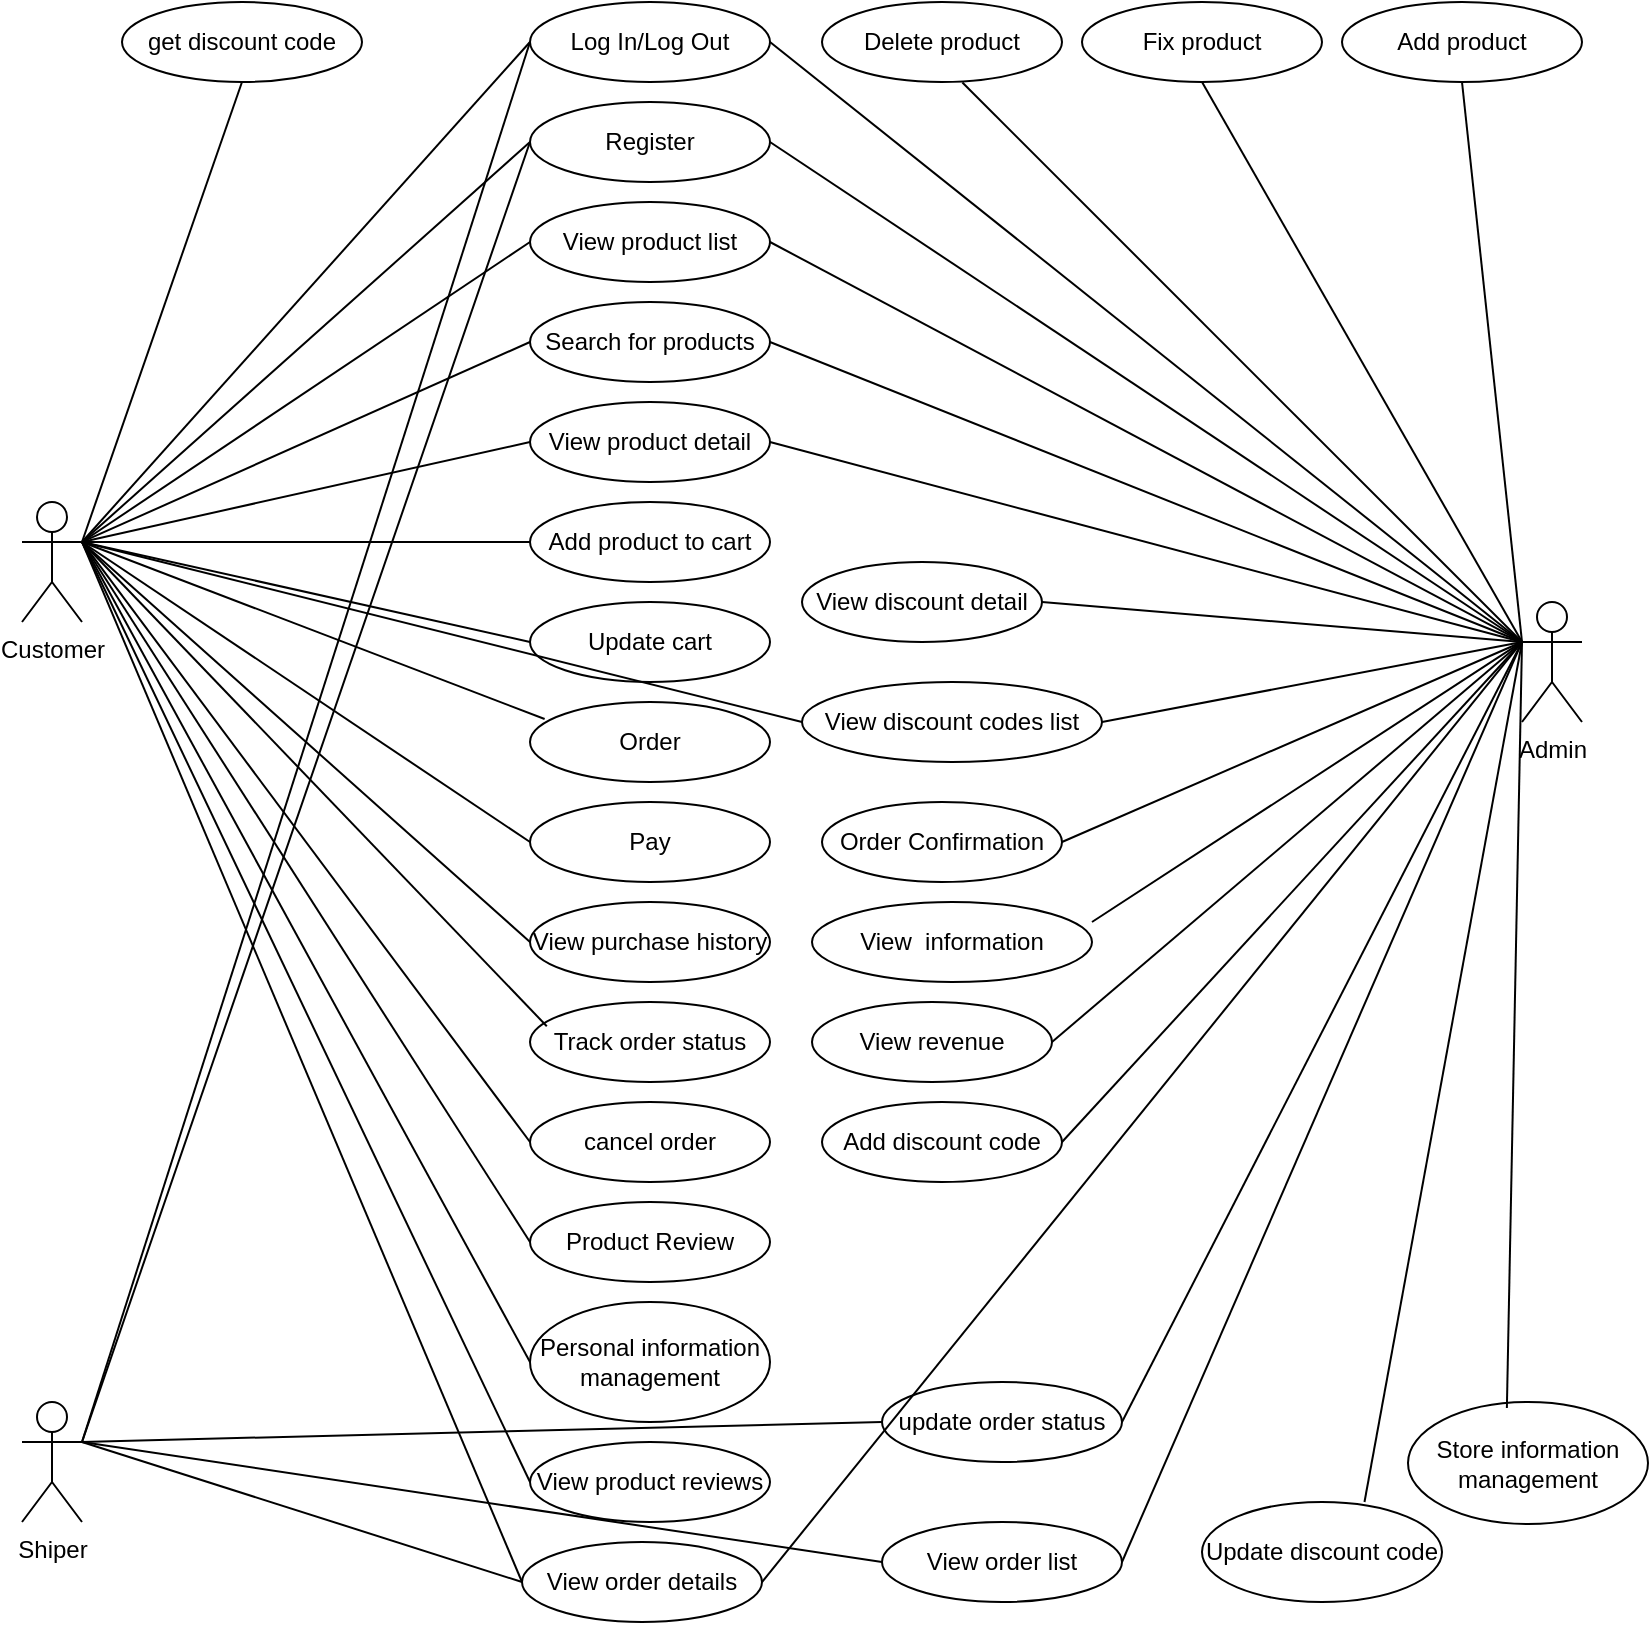 <mxfile version="26.0.16">
  <diagram name="Trang-1" id="hzGXjF6yoWx6bg2tw8JI">
    <mxGraphModel dx="1843" dy="1259" grid="0" gridSize="10" guides="1" tooltips="1" connect="1" arrows="1" fold="1" page="0" pageScale="1" pageWidth="827" pageHeight="1169" math="0" shadow="0">
      <root>
        <mxCell id="0" />
        <mxCell id="1" parent="0" />
        <mxCell id="76cQF0Q09tYwVLHvztgj-2" value="Customer" style="shape=umlActor;verticalLabelPosition=bottom;verticalAlign=top;html=1;outlineConnect=0;" vertex="1" parent="1">
          <mxGeometry x="40" y="-50" width="30" height="60" as="geometry" />
        </mxCell>
        <mxCell id="76cQF0Q09tYwVLHvztgj-3" value="Shiper" style="shape=umlActor;verticalLabelPosition=bottom;verticalAlign=top;html=1;outlineConnect=0;" vertex="1" parent="1">
          <mxGeometry x="40" y="400" width="30" height="60" as="geometry" />
        </mxCell>
        <mxCell id="76cQF0Q09tYwVLHvztgj-4" value="Log In/Log Out" style="ellipse;whiteSpace=wrap;html=1;" vertex="1" parent="1">
          <mxGeometry x="294" y="-300" width="120" height="40" as="geometry" />
        </mxCell>
        <mxCell id="76cQF0Q09tYwVLHvztgj-5" value="" style="endArrow=none;html=1;rounded=0;entryX=0;entryY=0.5;entryDx=0;entryDy=0;exitX=1;exitY=0.333;exitDx=0;exitDy=0;exitPerimeter=0;" edge="1" parent="1" source="76cQF0Q09tYwVLHvztgj-2" target="76cQF0Q09tYwVLHvztgj-4">
          <mxGeometry width="50" height="50" relative="1" as="geometry">
            <mxPoint x="76.76" y="56.58" as="sourcePoint" />
            <mxPoint x="294" y="-286.58" as="targetPoint" />
          </mxGeometry>
        </mxCell>
        <mxCell id="76cQF0Q09tYwVLHvztgj-6" value="Register" style="ellipse;whiteSpace=wrap;html=1;" vertex="1" parent="1">
          <mxGeometry x="294" y="-250" width="120" height="40" as="geometry" />
        </mxCell>
        <mxCell id="76cQF0Q09tYwVLHvztgj-9" value="" style="endArrow=none;html=1;rounded=0;entryX=0;entryY=0.5;entryDx=0;entryDy=0;exitX=1;exitY=0.333;exitDx=0;exitDy=0;exitPerimeter=0;" edge="1" parent="1" source="76cQF0Q09tYwVLHvztgj-2" target="76cQF0Q09tYwVLHvztgj-6">
          <mxGeometry width="50" height="50" relative="1" as="geometry">
            <mxPoint x="76.76" y="56.58" as="sourcePoint" />
            <mxPoint x="290.76" y="-243.42" as="targetPoint" />
          </mxGeometry>
        </mxCell>
        <mxCell id="76cQF0Q09tYwVLHvztgj-10" value="View product list" style="ellipse;whiteSpace=wrap;html=1;" vertex="1" parent="1">
          <mxGeometry x="294" y="-200" width="120" height="40" as="geometry" />
        </mxCell>
        <mxCell id="76cQF0Q09tYwVLHvztgj-11" value="" style="endArrow=none;html=1;rounded=0;entryX=0;entryY=0.5;entryDx=0;entryDy=0;exitX=1;exitY=0.333;exitDx=0;exitDy=0;exitPerimeter=0;" edge="1" parent="1" source="76cQF0Q09tYwVLHvztgj-2" target="76cQF0Q09tYwVLHvztgj-10">
          <mxGeometry width="50" height="50" relative="1" as="geometry">
            <mxPoint x="76.76" y="56.58" as="sourcePoint" />
            <mxPoint x="290.76" y="-193.42" as="targetPoint" />
          </mxGeometry>
        </mxCell>
        <mxCell id="76cQF0Q09tYwVLHvztgj-12" value="Search for products" style="ellipse;whiteSpace=wrap;html=1;" vertex="1" parent="1">
          <mxGeometry x="294" y="-150" width="120" height="40" as="geometry" />
        </mxCell>
        <mxCell id="76cQF0Q09tYwVLHvztgj-62" style="edgeStyle=orthogonalEdgeStyle;rounded=0;orthogonalLoop=1;jettySize=auto;html=1;exitX=1;exitY=0.5;exitDx=0;exitDy=0;" edge="1" parent="1" source="76cQF0Q09tYwVLHvztgj-13">
          <mxGeometry relative="1" as="geometry">
            <mxPoint x="414.143" y="-80.286" as="targetPoint" />
          </mxGeometry>
        </mxCell>
        <mxCell id="76cQF0Q09tYwVLHvztgj-13" value="View product detail" style="ellipse;whiteSpace=wrap;html=1;" vertex="1" parent="1">
          <mxGeometry x="294" y="-100" width="120" height="40" as="geometry" />
        </mxCell>
        <mxCell id="76cQF0Q09tYwVLHvztgj-14" value="Add product to cart" style="ellipse;whiteSpace=wrap;html=1;" vertex="1" parent="1">
          <mxGeometry x="294" y="-50" width="120" height="40" as="geometry" />
        </mxCell>
        <mxCell id="76cQF0Q09tYwVLHvztgj-15" value="Update cart" style="ellipse;whiteSpace=wrap;html=1;" vertex="1" parent="1">
          <mxGeometry x="294" width="120" height="40" as="geometry" />
        </mxCell>
        <mxCell id="76cQF0Q09tYwVLHvztgj-16" value="Order" style="ellipse;whiteSpace=wrap;html=1;" vertex="1" parent="1">
          <mxGeometry x="294" y="50" width="120" height="40" as="geometry" />
        </mxCell>
        <mxCell id="76cQF0Q09tYwVLHvztgj-17" value="Pay" style="ellipse;whiteSpace=wrap;html=1;" vertex="1" parent="1">
          <mxGeometry x="294" y="100" width="120" height="40" as="geometry" />
        </mxCell>
        <mxCell id="76cQF0Q09tYwVLHvztgj-18" value="View purchase history" style="ellipse;whiteSpace=wrap;html=1;" vertex="1" parent="1">
          <mxGeometry x="294" y="150" width="120" height="40" as="geometry" />
        </mxCell>
        <mxCell id="76cQF0Q09tYwVLHvztgj-19" value="Track order status" style="ellipse;whiteSpace=wrap;html=1;" vertex="1" parent="1">
          <mxGeometry x="294" y="200" width="120" height="40" as="geometry" />
        </mxCell>
        <mxCell id="76cQF0Q09tYwVLHvztgj-20" value="cancel order" style="ellipse;whiteSpace=wrap;html=1;" vertex="1" parent="1">
          <mxGeometry x="294" y="250" width="120" height="40" as="geometry" />
        </mxCell>
        <mxCell id="76cQF0Q09tYwVLHvztgj-21" value="Product Review" style="ellipse;whiteSpace=wrap;html=1;" vertex="1" parent="1">
          <mxGeometry x="294" y="300" width="120" height="40" as="geometry" />
        </mxCell>
        <mxCell id="76cQF0Q09tYwVLHvztgj-22" value="Personal information management" style="ellipse;whiteSpace=wrap;html=1;" vertex="1" parent="1">
          <mxGeometry x="294" y="350" width="120" height="60" as="geometry" />
        </mxCell>
        <mxCell id="76cQF0Q09tYwVLHvztgj-23" value="" style="endArrow=none;html=1;rounded=0;entryX=0;entryY=0.5;entryDx=0;entryDy=0;exitX=1;exitY=0.333;exitDx=0;exitDy=0;exitPerimeter=0;" edge="1" parent="1" source="76cQF0Q09tYwVLHvztgj-2" target="76cQF0Q09tYwVLHvztgj-12">
          <mxGeometry width="50" height="50" relative="1" as="geometry">
            <mxPoint x="76.76" y="56.58" as="sourcePoint" />
            <mxPoint x="290.76" y="-143.42" as="targetPoint" />
          </mxGeometry>
        </mxCell>
        <mxCell id="76cQF0Q09tYwVLHvztgj-24" value="" style="endArrow=none;html=1;rounded=0;entryX=0;entryY=0.5;entryDx=0;entryDy=0;exitX=1;exitY=0.333;exitDx=0;exitDy=0;exitPerimeter=0;" edge="1" parent="1" source="76cQF0Q09tYwVLHvztgj-2" target="76cQF0Q09tYwVLHvztgj-13">
          <mxGeometry width="50" height="50" relative="1" as="geometry">
            <mxPoint x="76.76" y="56.58" as="sourcePoint" />
            <mxPoint x="290.76" y="-93.42" as="targetPoint" />
          </mxGeometry>
        </mxCell>
        <mxCell id="76cQF0Q09tYwVLHvztgj-25" value="" style="endArrow=none;html=1;rounded=0;exitX=1;exitY=0.333;exitDx=0;exitDy=0;exitPerimeter=0;entryX=0;entryY=0.5;entryDx=0;entryDy=0;" edge="1" parent="1" source="76cQF0Q09tYwVLHvztgj-2" target="76cQF0Q09tYwVLHvztgj-14">
          <mxGeometry width="50" height="50" relative="1" as="geometry">
            <mxPoint x="76.76" y="56.58" as="sourcePoint" />
            <mxPoint x="290.76" y="-43.42" as="targetPoint" />
          </mxGeometry>
        </mxCell>
        <mxCell id="76cQF0Q09tYwVLHvztgj-26" value="" style="endArrow=none;html=1;rounded=0;entryX=0;entryY=0.5;entryDx=0;entryDy=0;exitX=1;exitY=0.333;exitDx=0;exitDy=0;exitPerimeter=0;" edge="1" parent="1" source="76cQF0Q09tYwVLHvztgj-2" target="76cQF0Q09tYwVLHvztgj-15">
          <mxGeometry width="50" height="50" relative="1" as="geometry">
            <mxPoint x="76.76" y="56.58" as="sourcePoint" />
            <mxPoint x="290.76" y="6.58" as="targetPoint" />
          </mxGeometry>
        </mxCell>
        <mxCell id="76cQF0Q09tYwVLHvztgj-27" value="" style="endArrow=none;html=1;rounded=0;entryX=0.061;entryY=0.213;entryDx=0;entryDy=0;exitX=1;exitY=0.333;exitDx=0;exitDy=0;exitPerimeter=0;entryPerimeter=0;" edge="1" parent="1" source="76cQF0Q09tYwVLHvztgj-2" target="76cQF0Q09tYwVLHvztgj-16">
          <mxGeometry width="50" height="50" relative="1" as="geometry">
            <mxPoint x="76.76" y="56.58" as="sourcePoint" />
            <mxPoint x="290.76" y="56.58" as="targetPoint" />
          </mxGeometry>
        </mxCell>
        <mxCell id="76cQF0Q09tYwVLHvztgj-28" value="" style="endArrow=none;html=1;rounded=0;entryX=0;entryY=0.5;entryDx=0;entryDy=0;exitX=1;exitY=0.333;exitDx=0;exitDy=0;exitPerimeter=0;" edge="1" parent="1" source="76cQF0Q09tYwVLHvztgj-2" target="76cQF0Q09tYwVLHvztgj-17">
          <mxGeometry width="50" height="50" relative="1" as="geometry">
            <mxPoint x="76.76" y="56.58" as="sourcePoint" />
            <mxPoint x="290.76" y="106.58" as="targetPoint" />
          </mxGeometry>
        </mxCell>
        <mxCell id="76cQF0Q09tYwVLHvztgj-29" value="" style="endArrow=none;html=1;rounded=0;entryX=0;entryY=0.5;entryDx=0;entryDy=0;exitX=1;exitY=0.333;exitDx=0;exitDy=0;exitPerimeter=0;" edge="1" parent="1" source="76cQF0Q09tYwVLHvztgj-2" target="76cQF0Q09tYwVLHvztgj-18">
          <mxGeometry width="50" height="50" relative="1" as="geometry">
            <mxPoint x="76.76" y="56.58" as="sourcePoint" />
            <mxPoint x="290.76" y="156.58" as="targetPoint" />
          </mxGeometry>
        </mxCell>
        <mxCell id="76cQF0Q09tYwVLHvztgj-30" value="" style="endArrow=none;html=1;rounded=0;exitX=0.07;exitY=0.303;exitDx=0;exitDy=0;entryX=1;entryY=0.333;entryDx=0;entryDy=0;entryPerimeter=0;exitPerimeter=0;" edge="1" parent="1" source="76cQF0Q09tYwVLHvztgj-19" target="76cQF0Q09tYwVLHvztgj-2">
          <mxGeometry width="50" height="50" relative="1" as="geometry">
            <mxPoint x="290.76" y="206.58" as="sourcePoint" />
            <mxPoint x="76.76" y="56.58" as="targetPoint" />
          </mxGeometry>
        </mxCell>
        <mxCell id="76cQF0Q09tYwVLHvztgj-31" value="" style="endArrow=none;html=1;rounded=0;entryX=0;entryY=0.5;entryDx=0;entryDy=0;exitX=1;exitY=0.333;exitDx=0;exitDy=0;exitPerimeter=0;" edge="1" parent="1" source="76cQF0Q09tYwVLHvztgj-2" target="76cQF0Q09tYwVLHvztgj-20">
          <mxGeometry width="50" height="50" relative="1" as="geometry">
            <mxPoint x="80" y="-160" as="sourcePoint" />
            <mxPoint x="290.76" y="256.58" as="targetPoint" />
          </mxGeometry>
        </mxCell>
        <mxCell id="76cQF0Q09tYwVLHvztgj-32" value="" style="endArrow=none;html=1;rounded=0;entryX=0;entryY=0.5;entryDx=0;entryDy=0;exitX=1;exitY=0.333;exitDx=0;exitDy=0;exitPerimeter=0;" edge="1" parent="1" source="76cQF0Q09tYwVLHvztgj-2" target="76cQF0Q09tYwVLHvztgj-21">
          <mxGeometry width="50" height="50" relative="1" as="geometry">
            <mxPoint x="70" y="-170" as="sourcePoint" />
            <mxPoint x="290.76" y="306.58" as="targetPoint" />
          </mxGeometry>
        </mxCell>
        <mxCell id="76cQF0Q09tYwVLHvztgj-33" value="" style="endArrow=none;html=1;rounded=0;entryX=0;entryY=0.5;entryDx=0;entryDy=0;exitX=1;exitY=0.333;exitDx=0;exitDy=0;exitPerimeter=0;" edge="1" parent="1" source="76cQF0Q09tYwVLHvztgj-2" target="76cQF0Q09tYwVLHvztgj-22">
          <mxGeometry width="50" height="50" relative="1" as="geometry">
            <mxPoint x="50" y="-180" as="sourcePoint" />
            <mxPoint x="300" y="380" as="targetPoint" />
          </mxGeometry>
        </mxCell>
        <mxCell id="76cQF0Q09tYwVLHvztgj-34" value="View product reviews" style="ellipse;whiteSpace=wrap;html=1;" vertex="1" parent="1">
          <mxGeometry x="294" y="420" width="120" height="40" as="geometry" />
        </mxCell>
        <mxCell id="76cQF0Q09tYwVLHvztgj-38" value="" style="endArrow=none;html=1;rounded=0;entryX=0;entryY=0.5;entryDx=0;entryDy=0;exitX=1;exitY=0.333;exitDx=0;exitDy=0;exitPerimeter=0;" edge="1" parent="1" source="76cQF0Q09tYwVLHvztgj-2" target="76cQF0Q09tYwVLHvztgj-34">
          <mxGeometry width="50" height="50" relative="1" as="geometry">
            <mxPoint x="50" y="-180" as="sourcePoint" />
            <mxPoint x="290.76" y="426.58" as="targetPoint" />
          </mxGeometry>
        </mxCell>
        <mxCell id="76cQF0Q09tYwVLHvztgj-39" value="" style="endArrow=none;html=1;rounded=0;exitX=1;exitY=0.333;exitDx=0;exitDy=0;exitPerimeter=0;entryX=0;entryY=0.5;entryDx=0;entryDy=0;" edge="1" parent="1" source="76cQF0Q09tYwVLHvztgj-3" target="76cQF0Q09tYwVLHvztgj-4">
          <mxGeometry width="50" height="50" relative="1" as="geometry">
            <mxPoint x="510" y="110" as="sourcePoint" />
            <mxPoint x="470" y="-40" as="targetPoint" />
          </mxGeometry>
        </mxCell>
        <mxCell id="76cQF0Q09tYwVLHvztgj-40" value="" style="endArrow=none;html=1;rounded=0;entryX=0;entryY=0.5;entryDx=0;entryDy=0;exitX=1;exitY=0.333;exitDx=0;exitDy=0;exitPerimeter=0;" edge="1" parent="1" source="76cQF0Q09tYwVLHvztgj-3" target="76cQF0Q09tYwVLHvztgj-6">
          <mxGeometry width="50" height="50" relative="1" as="geometry">
            <mxPoint x="510" y="110" as="sourcePoint" />
            <mxPoint x="560" y="60" as="targetPoint" />
          </mxGeometry>
        </mxCell>
        <mxCell id="76cQF0Q09tYwVLHvztgj-41" value="View order details" style="ellipse;whiteSpace=wrap;html=1;" vertex="1" parent="1">
          <mxGeometry x="290" y="470" width="120" height="40" as="geometry" />
        </mxCell>
        <mxCell id="76cQF0Q09tYwVLHvztgj-43" value="" style="endArrow=none;html=1;rounded=0;exitX=1;exitY=0.333;exitDx=0;exitDy=0;exitPerimeter=0;entryX=0;entryY=0.5;entryDx=0;entryDy=0;" edge="1" parent="1" source="76cQF0Q09tYwVLHvztgj-2" target="76cQF0Q09tYwVLHvztgj-41">
          <mxGeometry width="50" height="50" relative="1" as="geometry">
            <mxPoint x="500" y="170" as="sourcePoint" />
            <mxPoint x="550" y="120" as="targetPoint" />
          </mxGeometry>
        </mxCell>
        <mxCell id="76cQF0Q09tYwVLHvztgj-44" value="" style="endArrow=none;html=1;rounded=0;exitX=1;exitY=0.333;exitDx=0;exitDy=0;exitPerimeter=0;entryX=0;entryY=0.5;entryDx=0;entryDy=0;" edge="1" parent="1" source="76cQF0Q09tYwVLHvztgj-3" target="76cQF0Q09tYwVLHvztgj-41">
          <mxGeometry width="50" height="50" relative="1" as="geometry">
            <mxPoint x="500" y="170" as="sourcePoint" />
            <mxPoint x="550" y="120" as="targetPoint" />
          </mxGeometry>
        </mxCell>
        <mxCell id="76cQF0Q09tYwVLHvztgj-45" value="View order list" style="ellipse;whiteSpace=wrap;html=1;" vertex="1" parent="1">
          <mxGeometry x="470" y="460" width="120" height="40" as="geometry" />
        </mxCell>
        <mxCell id="76cQF0Q09tYwVLHvztgj-46" value="" style="endArrow=none;html=1;rounded=0;exitX=1;exitY=0.333;exitDx=0;exitDy=0;exitPerimeter=0;entryX=0;entryY=0.5;entryDx=0;entryDy=0;" edge="1" parent="1" source="76cQF0Q09tYwVLHvztgj-3" target="76cQF0Q09tYwVLHvztgj-45">
          <mxGeometry width="50" height="50" relative="1" as="geometry">
            <mxPoint x="500" y="200" as="sourcePoint" />
            <mxPoint x="550" y="150" as="targetPoint" />
          </mxGeometry>
        </mxCell>
        <mxCell id="76cQF0Q09tYwVLHvztgj-48" value="" style="endArrow=none;html=1;rounded=0;entryX=0;entryY=0.5;entryDx=0;entryDy=0;exitX=1;exitY=0.333;exitDx=0;exitDy=0;exitPerimeter=0;" edge="1" parent="1" source="76cQF0Q09tYwVLHvztgj-3" target="76cQF0Q09tYwVLHvztgj-47">
          <mxGeometry width="50" height="50" relative="1" as="geometry">
            <mxPoint x="70" y="420" as="sourcePoint" />
            <mxPoint x="560" y="100" as="targetPoint" />
          </mxGeometry>
        </mxCell>
        <mxCell id="76cQF0Q09tYwVLHvztgj-49" value="Admin" style="shape=umlActor;verticalLabelPosition=bottom;verticalAlign=top;html=1;outlineConnect=0;" vertex="1" parent="1">
          <mxGeometry x="790" width="30" height="60" as="geometry" />
        </mxCell>
        <mxCell id="76cQF0Q09tYwVLHvztgj-50" value="Add product" style="ellipse;whiteSpace=wrap;html=1;" vertex="1" parent="1">
          <mxGeometry x="700" y="-300" width="120" height="40" as="geometry" />
        </mxCell>
        <mxCell id="76cQF0Q09tYwVLHvztgj-51" value="Fix product" style="ellipse;whiteSpace=wrap;html=1;" vertex="1" parent="1">
          <mxGeometry x="570" y="-300" width="120" height="40" as="geometry" />
        </mxCell>
        <mxCell id="76cQF0Q09tYwVLHvztgj-52" value="Delete product" style="ellipse;whiteSpace=wrap;html=1;" vertex="1" parent="1">
          <mxGeometry x="440" y="-300" width="120" height="40" as="geometry" />
        </mxCell>
        <mxCell id="76cQF0Q09tYwVLHvztgj-55" value="View discount detail" style="ellipse;whiteSpace=wrap;html=1;" vertex="1" parent="1">
          <mxGeometry x="430" y="-20" width="120" height="40" as="geometry" />
        </mxCell>
        <mxCell id="76cQF0Q09tYwVLHvztgj-56" value="View discount codes list" style="ellipse;whiteSpace=wrap;html=1;" vertex="1" parent="1">
          <mxGeometry x="430" y="40" width="150" height="40" as="geometry" />
        </mxCell>
        <mxCell id="76cQF0Q09tYwVLHvztgj-58" value="Order Confirmation" style="ellipse;whiteSpace=wrap;html=1;" vertex="1" parent="1">
          <mxGeometry x="440" y="100" width="120" height="40" as="geometry" />
        </mxCell>
        <mxCell id="76cQF0Q09tYwVLHvztgj-60" value="View&amp;nbsp; information" style="ellipse;whiteSpace=wrap;html=1;" vertex="1" parent="1">
          <mxGeometry x="435" y="150" width="140" height="40" as="geometry" />
        </mxCell>
        <mxCell id="76cQF0Q09tYwVLHvztgj-61" value="View revenue" style="ellipse;whiteSpace=wrap;html=1;" vertex="1" parent="1">
          <mxGeometry x="435" y="200" width="120" height="40" as="geometry" />
        </mxCell>
        <mxCell id="76cQF0Q09tYwVLHvztgj-63" value="" style="endArrow=none;html=1;rounded=0;entryX=0;entryY=0.333;entryDx=0;entryDy=0;entryPerimeter=0;exitX=1;exitY=0.5;exitDx=0;exitDy=0;" edge="1" parent="1" source="76cQF0Q09tYwVLHvztgj-13" target="76cQF0Q09tYwVLHvztgj-49">
          <mxGeometry width="50" height="50" relative="1" as="geometry">
            <mxPoint x="620" y="100" as="sourcePoint" />
            <mxPoint x="900" y="-2.274e-13" as="targetPoint" />
          </mxGeometry>
        </mxCell>
        <mxCell id="76cQF0Q09tYwVLHvztgj-64" value="" style="endArrow=none;html=1;rounded=0;entryX=0;entryY=0.333;entryDx=0;entryDy=0;entryPerimeter=0;exitX=1;exitY=0.5;exitDx=0;exitDy=0;" edge="1" parent="1" source="76cQF0Q09tYwVLHvztgj-4" target="76cQF0Q09tYwVLHvztgj-49">
          <mxGeometry width="50" height="50" relative="1" as="geometry">
            <mxPoint x="510" y="120" as="sourcePoint" />
            <mxPoint x="790" y="20" as="targetPoint" />
          </mxGeometry>
        </mxCell>
        <mxCell id="76cQF0Q09tYwVLHvztgj-65" value="" style="endArrow=none;html=1;rounded=0;entryX=1;entryY=0.5;entryDx=0;entryDy=0;exitX=0;exitY=0.333;exitDx=0;exitDy=0;exitPerimeter=0;" edge="1" parent="1" source="76cQF0Q09tYwVLHvztgj-49" target="76cQF0Q09tYwVLHvztgj-6">
          <mxGeometry width="50" height="50" relative="1" as="geometry">
            <mxPoint x="790" y="20" as="sourcePoint" />
            <mxPoint x="560" y="10" as="targetPoint" />
          </mxGeometry>
        </mxCell>
        <mxCell id="76cQF0Q09tYwVLHvztgj-66" value="" style="endArrow=none;html=1;rounded=0;entryX=1;entryY=0.5;entryDx=0;entryDy=0;exitX=0;exitY=0.333;exitDx=0;exitDy=0;exitPerimeter=0;" edge="1" parent="1" source="76cQF0Q09tYwVLHvztgj-49" target="76cQF0Q09tYwVLHvztgj-10">
          <mxGeometry width="50" height="50" relative="1" as="geometry">
            <mxPoint x="510" y="60" as="sourcePoint" />
            <mxPoint x="560" y="10" as="targetPoint" />
          </mxGeometry>
        </mxCell>
        <mxCell id="76cQF0Q09tYwVLHvztgj-67" value="" style="endArrow=none;html=1;rounded=0;entryX=0.585;entryY=1.007;entryDx=0;entryDy=0;entryPerimeter=0;exitX=0;exitY=0.333;exitDx=0;exitDy=0;exitPerimeter=0;" edge="1" parent="1" source="76cQF0Q09tYwVLHvztgj-49" target="76cQF0Q09tYwVLHvztgj-52">
          <mxGeometry width="50" height="50" relative="1" as="geometry">
            <mxPoint x="510" y="60" as="sourcePoint" />
            <mxPoint x="560" y="10" as="targetPoint" />
          </mxGeometry>
        </mxCell>
        <mxCell id="76cQF0Q09tYwVLHvztgj-68" value="" style="endArrow=none;html=1;rounded=0;entryX=0.5;entryY=1;entryDx=0;entryDy=0;exitX=0;exitY=0.333;exitDx=0;exitDy=0;exitPerimeter=0;" edge="1" parent="1" source="76cQF0Q09tYwVLHvztgj-49" target="76cQF0Q09tYwVLHvztgj-51">
          <mxGeometry width="50" height="50" relative="1" as="geometry">
            <mxPoint x="510" y="60" as="sourcePoint" />
            <mxPoint x="560" y="10" as="targetPoint" />
          </mxGeometry>
        </mxCell>
        <mxCell id="76cQF0Q09tYwVLHvztgj-69" value="" style="endArrow=none;html=1;rounded=0;entryX=0.5;entryY=1;entryDx=0;entryDy=0;exitX=0;exitY=0.333;exitDx=0;exitDy=0;exitPerimeter=0;" edge="1" parent="1" source="76cQF0Q09tYwVLHvztgj-49" target="76cQF0Q09tYwVLHvztgj-50">
          <mxGeometry width="50" height="50" relative="1" as="geometry">
            <mxPoint x="510" y="60" as="sourcePoint" />
            <mxPoint x="560" y="10" as="targetPoint" />
          </mxGeometry>
        </mxCell>
        <mxCell id="76cQF0Q09tYwVLHvztgj-71" value="" style="endArrow=none;html=1;rounded=0;entryX=0;entryY=0.333;entryDx=0;entryDy=0;entryPerimeter=0;exitX=1;exitY=0.5;exitDx=0;exitDy=0;" edge="1" parent="1" source="76cQF0Q09tYwVLHvztgj-55" target="76cQF0Q09tYwVLHvztgj-49">
          <mxGeometry width="50" height="50" relative="1" as="geometry">
            <mxPoint x="540" y="40" as="sourcePoint" />
            <mxPoint x="790" y="20" as="targetPoint" />
          </mxGeometry>
        </mxCell>
        <mxCell id="76cQF0Q09tYwVLHvztgj-73" value="" style="endArrow=none;html=1;rounded=0;entryX=1;entryY=0.5;entryDx=0;entryDy=0;" edge="1" parent="1" target="76cQF0Q09tYwVLHvztgj-56">
          <mxGeometry width="50" height="50" relative="1" as="geometry">
            <mxPoint x="790" y="20" as="sourcePoint" />
            <mxPoint x="590" y="-10" as="targetPoint" />
          </mxGeometry>
        </mxCell>
        <mxCell id="76cQF0Q09tYwVLHvztgj-74" value="" style="endArrow=none;html=1;rounded=0;exitX=1;exitY=0.333;exitDx=0;exitDy=0;exitPerimeter=0;entryX=0;entryY=0.5;entryDx=0;entryDy=0;" edge="1" parent="1" source="76cQF0Q09tYwVLHvztgj-2" target="76cQF0Q09tYwVLHvztgj-56">
          <mxGeometry width="50" height="50" relative="1" as="geometry">
            <mxPoint x="540" y="40" as="sourcePoint" />
            <mxPoint x="590" y="-10" as="targetPoint" />
          </mxGeometry>
        </mxCell>
        <mxCell id="76cQF0Q09tYwVLHvztgj-75" value="" style="endArrow=none;html=1;rounded=0;entryX=0;entryY=0.333;entryDx=0;entryDy=0;entryPerimeter=0;exitX=1;exitY=0.5;exitDx=0;exitDy=0;" edge="1" parent="1" source="76cQF0Q09tYwVLHvztgj-58" target="76cQF0Q09tYwVLHvztgj-49">
          <mxGeometry width="50" height="50" relative="1" as="geometry">
            <mxPoint x="550" y="130" as="sourcePoint" />
            <mxPoint x="600" y="80" as="targetPoint" />
          </mxGeometry>
        </mxCell>
        <mxCell id="76cQF0Q09tYwVLHvztgj-77" value="" style="endArrow=none;html=1;rounded=0;entryX=0;entryY=0.333;entryDx=0;entryDy=0;entryPerimeter=0;exitX=1;exitY=0.25;exitDx=0;exitDy=0;exitPerimeter=0;" edge="1" parent="1" source="76cQF0Q09tYwVLHvztgj-60" target="76cQF0Q09tYwVLHvztgj-49">
          <mxGeometry width="50" height="50" relative="1" as="geometry">
            <mxPoint x="520" y="120" as="sourcePoint" />
            <mxPoint x="570" y="70" as="targetPoint" />
          </mxGeometry>
        </mxCell>
        <mxCell id="76cQF0Q09tYwVLHvztgj-78" value="" style="endArrow=none;html=1;rounded=0;entryX=0;entryY=0.333;entryDx=0;entryDy=0;entryPerimeter=0;exitX=1;exitY=0.5;exitDx=0;exitDy=0;" edge="1" parent="1" source="76cQF0Q09tYwVLHvztgj-61" target="76cQF0Q09tYwVLHvztgj-49">
          <mxGeometry width="50" height="50" relative="1" as="geometry">
            <mxPoint x="420" y="120" as="sourcePoint" />
            <mxPoint x="470" y="70" as="targetPoint" />
          </mxGeometry>
        </mxCell>
        <mxCell id="76cQF0Q09tYwVLHvztgj-80" value="" style="endArrow=none;html=1;rounded=0;exitX=0;exitY=0.333;exitDx=0;exitDy=0;exitPerimeter=0;entryX=1;entryY=0.5;entryDx=0;entryDy=0;" edge="1" parent="1" source="76cQF0Q09tYwVLHvztgj-49" target="76cQF0Q09tYwVLHvztgj-47">
          <mxGeometry width="50" height="50" relative="1" as="geometry">
            <mxPoint x="790" y="20" as="sourcePoint" />
            <mxPoint x="410" y="490" as="targetPoint" />
          </mxGeometry>
        </mxCell>
        <mxCell id="76cQF0Q09tYwVLHvztgj-47" value="update order status" style="ellipse;whiteSpace=wrap;html=1;" vertex="1" parent="1">
          <mxGeometry x="470" y="390" width="120" height="40" as="geometry" />
        </mxCell>
        <mxCell id="76cQF0Q09tYwVLHvztgj-81" value="" style="endArrow=none;html=1;rounded=0;entryX=0;entryY=0.333;entryDx=0;entryDy=0;entryPerimeter=0;exitX=1;exitY=0.5;exitDx=0;exitDy=0;" edge="1" parent="1" source="76cQF0Q09tYwVLHvztgj-41" target="76cQF0Q09tYwVLHvztgj-49">
          <mxGeometry width="50" height="50" relative="1" as="geometry">
            <mxPoint x="420" y="120" as="sourcePoint" />
            <mxPoint x="470" y="70" as="targetPoint" />
          </mxGeometry>
        </mxCell>
        <mxCell id="76cQF0Q09tYwVLHvztgj-82" value="" style="endArrow=none;html=1;rounded=0;entryX=0;entryY=0.333;entryDx=0;entryDy=0;entryPerimeter=0;exitX=1;exitY=0.5;exitDx=0;exitDy=0;" edge="1" parent="1" source="76cQF0Q09tYwVLHvztgj-45" target="76cQF0Q09tYwVLHvztgj-49">
          <mxGeometry width="50" height="50" relative="1" as="geometry">
            <mxPoint x="420" y="120" as="sourcePoint" />
            <mxPoint x="570" y="30" as="targetPoint" />
          </mxGeometry>
        </mxCell>
        <mxCell id="76cQF0Q09tYwVLHvztgj-83" value="" style="endArrow=none;html=1;rounded=0;entryX=1;entryY=0.5;entryDx=0;entryDy=0;exitX=0;exitY=0.333;exitDx=0;exitDy=0;exitPerimeter=0;" edge="1" parent="1" source="76cQF0Q09tYwVLHvztgj-49" target="76cQF0Q09tYwVLHvztgj-12">
          <mxGeometry width="50" height="50" relative="1" as="geometry">
            <mxPoint x="300" y="130" as="sourcePoint" />
            <mxPoint x="350" y="80" as="targetPoint" />
          </mxGeometry>
        </mxCell>
        <mxCell id="76cQF0Q09tYwVLHvztgj-85" value="get discount code" style="ellipse;whiteSpace=wrap;html=1;" vertex="1" parent="1">
          <mxGeometry x="90" y="-300" width="120" height="40" as="geometry" />
        </mxCell>
        <mxCell id="76cQF0Q09tYwVLHvztgj-86" value="" style="endArrow=none;html=1;rounded=0;exitX=1;exitY=0.333;exitDx=0;exitDy=0;exitPerimeter=0;entryX=0.5;entryY=1;entryDx=0;entryDy=0;" edge="1" parent="1" source="76cQF0Q09tYwVLHvztgj-2" target="76cQF0Q09tYwVLHvztgj-85">
          <mxGeometry width="50" height="50" relative="1" as="geometry">
            <mxPoint x="190" y="-80" as="sourcePoint" />
            <mxPoint x="240" y="-130" as="targetPoint" />
          </mxGeometry>
        </mxCell>
        <mxCell id="76cQF0Q09tYwVLHvztgj-87" value="Add discount code" style="ellipse;whiteSpace=wrap;html=1;" vertex="1" parent="1">
          <mxGeometry x="440" y="250" width="120" height="40" as="geometry" />
        </mxCell>
        <mxCell id="76cQF0Q09tYwVLHvztgj-88" value="" style="endArrow=none;html=1;rounded=0;entryX=0;entryY=0.333;entryDx=0;entryDy=0;entryPerimeter=0;exitX=1;exitY=0.5;exitDx=0;exitDy=0;" edge="1" parent="1" source="76cQF0Q09tYwVLHvztgj-87" target="76cQF0Q09tYwVLHvztgj-49">
          <mxGeometry width="50" height="50" relative="1" as="geometry">
            <mxPoint x="190" y="110" as="sourcePoint" />
            <mxPoint x="240" y="60" as="targetPoint" />
          </mxGeometry>
        </mxCell>
        <mxCell id="76cQF0Q09tYwVLHvztgj-89" value="Update discount code" style="ellipse;whiteSpace=wrap;html=1;" vertex="1" parent="1">
          <mxGeometry x="630" y="450" width="120" height="50" as="geometry" />
        </mxCell>
        <mxCell id="76cQF0Q09tYwVLHvztgj-90" value="" style="endArrow=none;html=1;rounded=0;entryX=0;entryY=0.333;entryDx=0;entryDy=0;entryPerimeter=0;exitX=0.677;exitY=0;exitDx=0;exitDy=0;exitPerimeter=0;" edge="1" parent="1" source="76cQF0Q09tYwVLHvztgj-89" target="76cQF0Q09tYwVLHvztgj-49">
          <mxGeometry width="50" height="50" relative="1" as="geometry">
            <mxPoint x="190" y="110" as="sourcePoint" />
            <mxPoint x="240" y="60" as="targetPoint" />
          </mxGeometry>
        </mxCell>
        <mxCell id="76cQF0Q09tYwVLHvztgj-97" value="Store information management" style="ellipse;whiteSpace=wrap;html=1;" vertex="1" parent="1">
          <mxGeometry x="733" y="400" width="120" height="61" as="geometry" />
        </mxCell>
        <mxCell id="76cQF0Q09tYwVLHvztgj-98" value="" style="endArrow=none;html=1;rounded=0;entryX=0;entryY=0.333;entryDx=0;entryDy=0;entryPerimeter=0;exitX=0.412;exitY=0.049;exitDx=0;exitDy=0;exitPerimeter=0;" edge="1" parent="1" source="76cQF0Q09tYwVLHvztgj-97" target="76cQF0Q09tYwVLHvztgj-49">
          <mxGeometry width="50" height="50" relative="1" as="geometry">
            <mxPoint x="424" y="144" as="sourcePoint" />
            <mxPoint x="474" y="94" as="targetPoint" />
          </mxGeometry>
        </mxCell>
      </root>
    </mxGraphModel>
  </diagram>
</mxfile>
